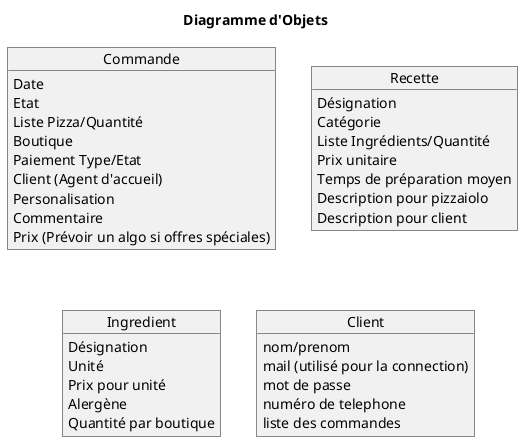 @startuml 6_ObjectDiagram
title Diagramme d'Objets

object Commande {
    Date
    Etat
    Liste Pizza/Quantité
    Boutique
    Paiement Type/Etat
    Client (Agent d'accueil)
    Personalisation
    Commentaire
    Prix (Prévoir un algo si offres spéciales)
}

object Recette {
    Désignation
    Catégorie
    Liste Ingrédients/Quantité
    Prix unitaire
    Temps de préparation moyen
    Description pour pizzaiolo
    Description pour client
}

object Ingredient {
    Désignation
    Unité
    Prix pour unité
    Alergène
    Quantité par boutique
}

object Client {
    nom/prenom
    mail (utilisé pour la connection)
    mot de passe
    numéro de telephone
    liste des commandes
}


@enduml